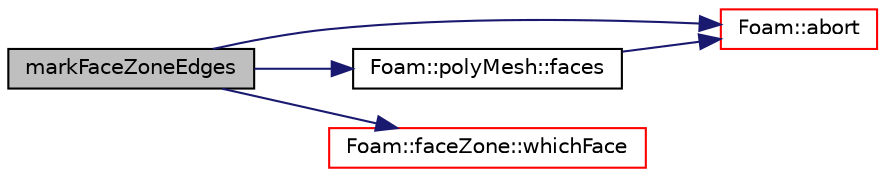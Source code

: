 digraph "markFaceZoneEdges"
{
  bgcolor="transparent";
  edge [fontname="Helvetica",fontsize="10",labelfontname="Helvetica",labelfontsize="10"];
  node [fontname="Helvetica",fontsize="10",shape=record];
  rankdir="LR";
  Node3314 [label="markFaceZoneEdges",height=0.2,width=0.4,color="black", fillcolor="grey75", style="filled", fontcolor="black"];
  Node3314 -> Node3315 [color="midnightblue",fontsize="10",style="solid",fontname="Helvetica"];
  Node3315 [label="Foam::abort",height=0.2,width=0.4,color="red",URL="$a21851.html#a447107a607d03e417307c203fa5fb44b"];
  Node3314 -> Node3360 [color="midnightblue",fontsize="10",style="solid",fontname="Helvetica"];
  Node3360 [label="Foam::polyMesh::faces",height=0.2,width=0.4,color="black",URL="$a28565.html#a431c0a24765f0bb6d32f6a03ce0e9b57",tooltip="Return raw faces. "];
  Node3360 -> Node3315 [color="midnightblue",fontsize="10",style="solid",fontname="Helvetica"];
  Node3314 -> Node3361 [color="midnightblue",fontsize="10",style="solid",fontname="Helvetica"];
  Node3361 [label="Foam::faceZone::whichFace",height=0.2,width=0.4,color="red",URL="$a28665.html#a2a776b244e1eea320ab33cc0a21cf56a",tooltip="Helper function to re-direct to zone::localID(...) "];
}
